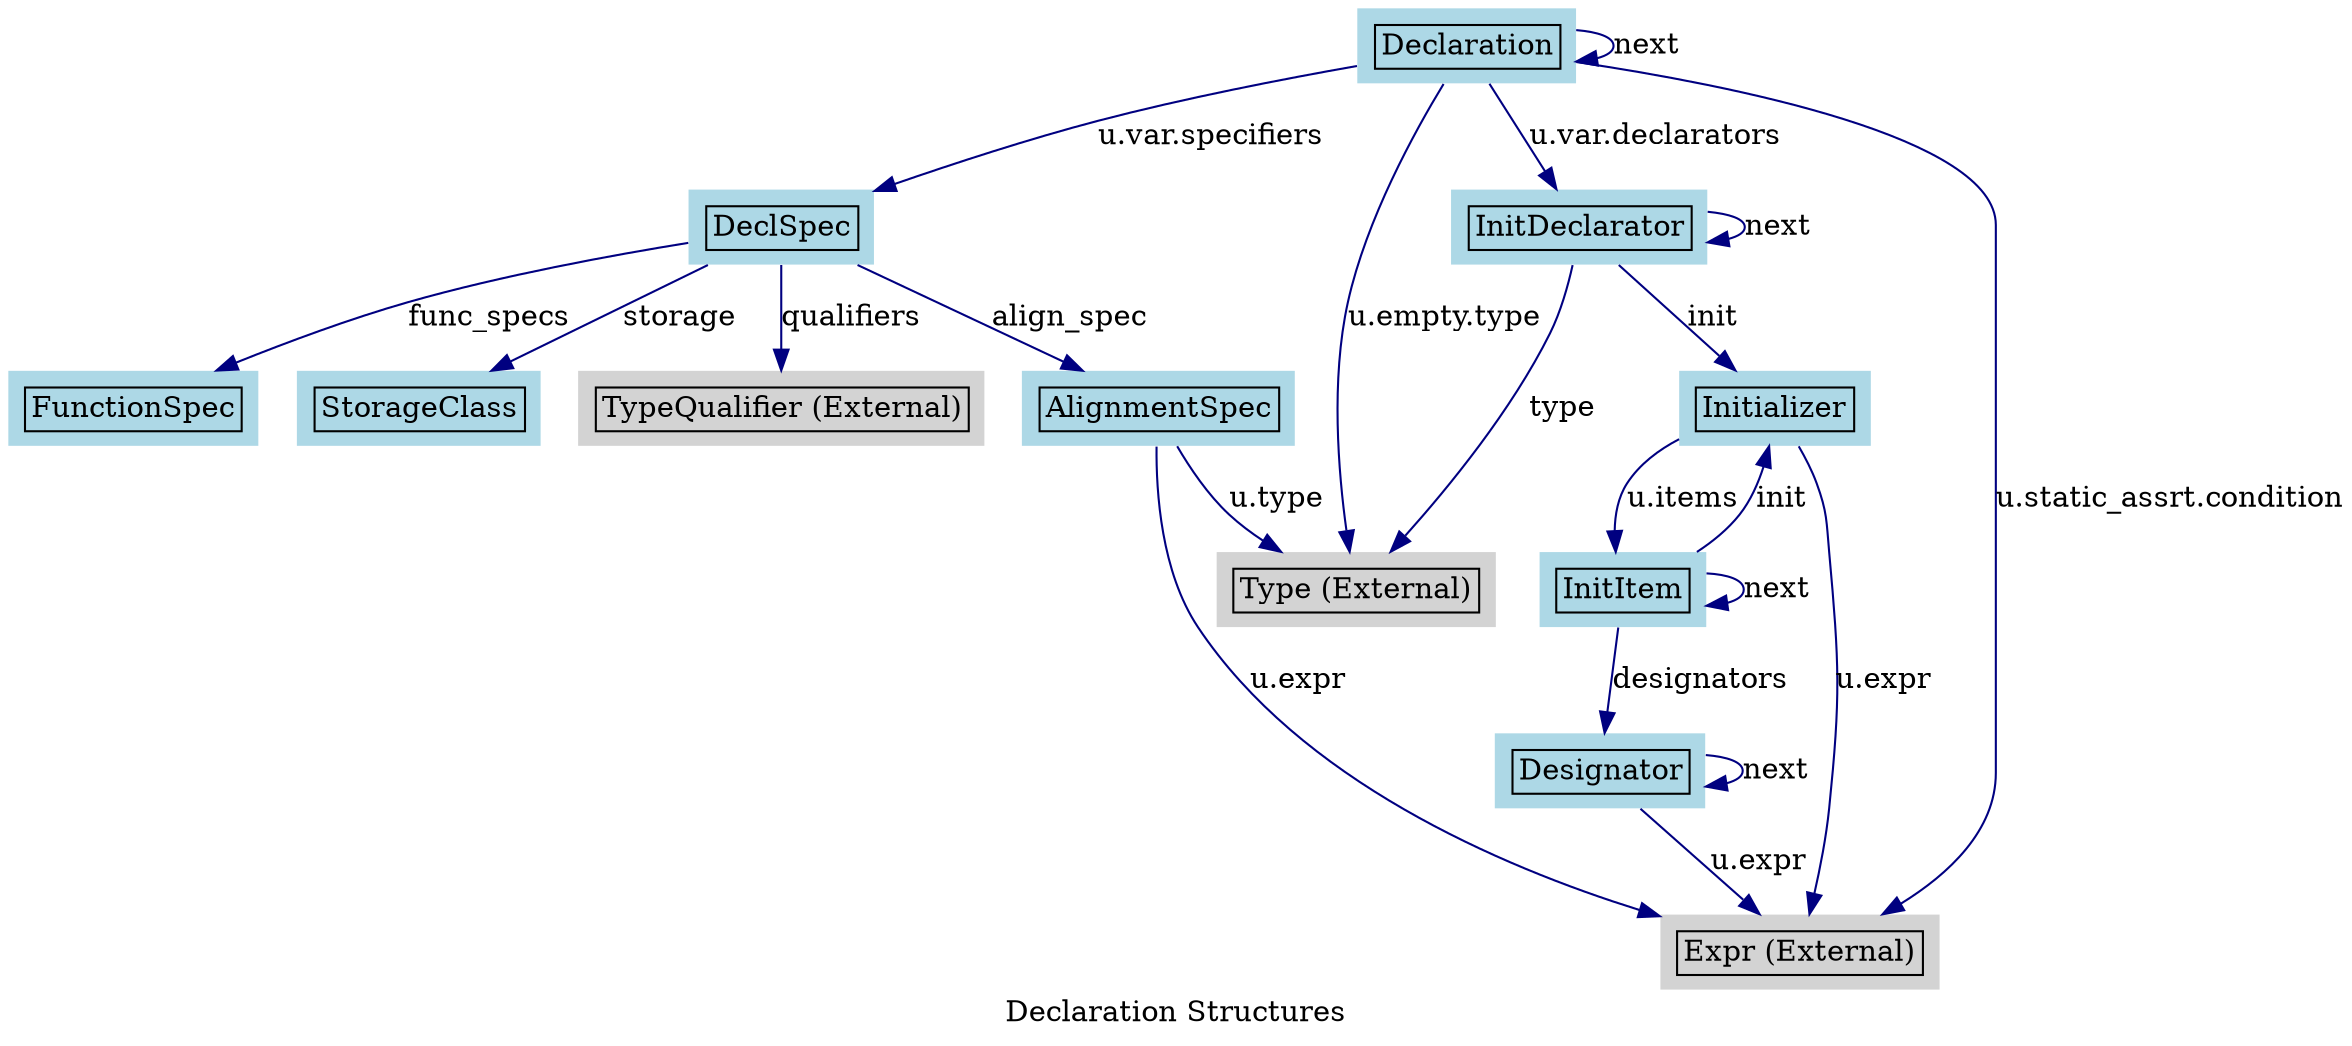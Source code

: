 digraph Declarations_Cluster {
    rankdir=TB;
    node [shape=plaintext, style=filled, fillcolor=lightblue];
    edge [color=navy];

    label="Declaration Structures";
    style=filled;
    fillcolor=palegreen;

    Declaration [label=<<TABLE BORDER="0" CELLBORDER="1" CELLSPACING="0"><TR><TD>Declaration</TD></TR></TABLE>>];
    DeclSpec [label=<<TABLE BORDER="0" CELLBORDER="1" CELLSPACING="0"><TR><TD>DeclSpec</TD></TR></TABLE>>];
    StorageClass [label=<<TABLE BORDER="0" CELLBORDER="1" CELLSPACING="0"><TR><TD>StorageClass</TD></TR></TABLE>>];
    FunctionSpec [label=<<TABLE BORDER="0" CELLBORDER="1" CELLSPACING="0"><TR><TD>FunctionSpec</TD></TR></TABLE>>];
    AlignmentSpec [label=<<TABLE BORDER="0" CELLBORDER="1" CELLSPACING="0"><TR><TD>AlignmentSpec</TD></TR></TABLE>>];
    InitDeclarator [label=<<TABLE BORDER="0" CELLBORDER="1" CELLSPACING="0"><TR><TD>InitDeclarator</TD></TR></TABLE>>];
    Initializer [label=<<TABLE BORDER="0" CELLBORDER="1" CELLSPACING="0"><TR><TD>Initializer</TD></TR></TABLE>>];
    InitItem [label=<<TABLE BORDER="0" CELLBORDER="1" CELLSPACING="0"><TR><TD>InitItem</TD></TR></TABLE>>];
    Designator [label=<<TABLE BORDER="0" CELLBORDER="1" CELLSPACING="0"><TR><TD>Designator</TD></TR></TABLE>>];
    Type [label=<<TABLE BORDER="0" CELLBORDER="1" CELLSPACING="0"><TR><TD>Type (External)</TD></TR></TABLE>>, style="filled,dashed", fillcolor=lightgray];
    Expr [label=<<TABLE BORDER="0" CELLBORDER="1" CELLSPACING="0"><TR><TD>Expr (External)</TD></TR></TABLE>>, style="filled,dashed", fillcolor=lightgray];
    TypeQualifier [label=<<TABLE BORDER="0" CELLBORDER="1" CELLSPACING="0"><TR><TD>TypeQualifier (External)</TD></TR></TABLE>>, style="filled,dashed", fillcolor=lightgray];

    // Declaration relationships
    Declaration -> Declaration [label="next"];
    Declaration -> DeclSpec [label="u.var.specifiers"];
    Declaration -> InitDeclarator [label="u.var.declarators"];
    Declaration -> Expr [label="u.static_assrt.condition"];
    Declaration -> Type [label="u.empty.type"];
    DeclSpec -> TypeQualifier [label="qualifiers"];
    DeclSpec -> StorageClass [label="storage"];
    DeclSpec -> FunctionSpec [label="func_specs"];
    DeclSpec -> AlignmentSpec [label="align_spec"];
    AlignmentSpec -> Type [label="u.type"];
    AlignmentSpec -> Expr [label="u.expr"];
    InitDeclarator -> InitDeclarator [label="next"];
    InitDeclarator -> Type [label="type"];
    InitDeclarator -> Initializer [label="init"];
    Initializer -> Expr [label="u.expr"];
    Initializer -> InitItem [label="u.items"];
    InitItem -> InitItem [label="next"];
    InitItem -> Designator [label="designators"];
    InitItem -> Initializer [label="init"];
    Designator -> Designator [label="next"];
    Designator -> Expr [label="u.expr"];
}